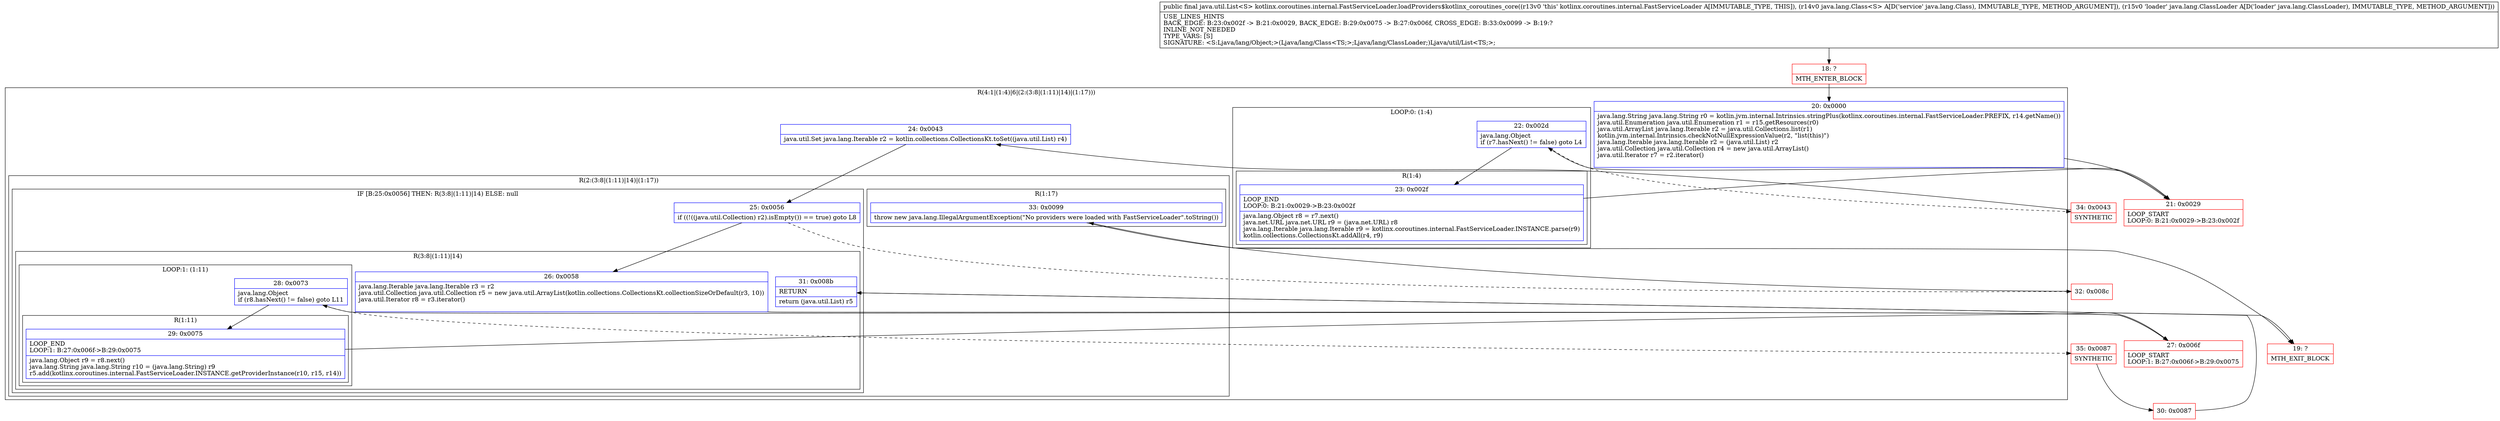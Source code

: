 digraph "CFG forkotlinx.coroutines.internal.FastServiceLoader.loadProviders$kotlinx_coroutines_core(Ljava\/lang\/Class;Ljava\/lang\/ClassLoader;)Ljava\/util\/List;" {
subgraph cluster_Region_5417886 {
label = "R(4:1|(1:4)|6|(2:(3:8|(1:11)|14)|(1:17)))";
node [shape=record,color=blue];
Node_20 [shape=record,label="{20\:\ 0x0000|java.lang.String java.lang.String r0 = kotlin.jvm.internal.Intrinsics.stringPlus(kotlinx.coroutines.internal.FastServiceLoader.PREFIX, r14.getName())\ljava.util.Enumeration java.util.Enumeration r1 = r15.getResources(r0)\ljava.util.ArrayList java.lang.Iterable r2 = java.util.Collections.list(r1)\lkotlin.jvm.internal.Intrinsics.checkNotNullExpressionValue(r2, \"list(this)\")\ljava.lang.Iterable java.lang.Iterable r2 = (java.util.List) r2\ljava.util.Collection java.util.Collection r4 = new java.util.ArrayList()\ljava.util.Iterator r7 = r2.iterator()\l\l}"];
subgraph cluster_LoopRegion_917661477 {
label = "LOOP:0: (1:4)";
node [shape=record,color=blue];
Node_22 [shape=record,label="{22\:\ 0x002d|java.lang.Object \lif (r7.hasNext() != false) goto L4\l}"];
subgraph cluster_Region_2046058469 {
label = "R(1:4)";
node [shape=record,color=blue];
Node_23 [shape=record,label="{23\:\ 0x002f|LOOP_END\lLOOP:0: B:21:0x0029\-\>B:23:0x002f\l|java.lang.Object r8 = r7.next()\ljava.net.URL java.net.URL r9 = (java.net.URL) r8\ljava.lang.Iterable java.lang.Iterable r9 = kotlinx.coroutines.internal.FastServiceLoader.INSTANCE.parse(r9)\lkotlin.collections.CollectionsKt.addAll(r4, r9)\l}"];
}
}
Node_24 [shape=record,label="{24\:\ 0x0043|java.util.Set java.lang.Iterable r2 = kotlin.collections.CollectionsKt.toSet((java.util.List) r4)\l}"];
subgraph cluster_Region_1770719271 {
label = "R(2:(3:8|(1:11)|14)|(1:17))";
node [shape=record,color=blue];
subgraph cluster_IfRegion_585761934 {
label = "IF [B:25:0x0056] THEN: R(3:8|(1:11)|14) ELSE: null";
node [shape=record,color=blue];
Node_25 [shape=record,label="{25\:\ 0x0056|if ((!((java.util.Collection) r2).isEmpty()) == true) goto L8\l}"];
subgraph cluster_Region_548550288 {
label = "R(3:8|(1:11)|14)";
node [shape=record,color=blue];
Node_26 [shape=record,label="{26\:\ 0x0058|java.lang.Iterable java.lang.Iterable r3 = r2\ljava.util.Collection java.util.Collection r5 = new java.util.ArrayList(kotlin.collections.CollectionsKt.collectionSizeOrDefault(r3, 10))\ljava.util.Iterator r8 = r3.iterator()\l\l}"];
subgraph cluster_LoopRegion_540237227 {
label = "LOOP:1: (1:11)";
node [shape=record,color=blue];
Node_28 [shape=record,label="{28\:\ 0x0073|java.lang.Object \lif (r8.hasNext() != false) goto L11\l}"];
subgraph cluster_Region_891909955 {
label = "R(1:11)";
node [shape=record,color=blue];
Node_29 [shape=record,label="{29\:\ 0x0075|LOOP_END\lLOOP:1: B:27:0x006f\-\>B:29:0x0075\l|java.lang.Object r9 = r8.next()\ljava.lang.String java.lang.String r10 = (java.lang.String) r9\lr5.add(kotlinx.coroutines.internal.FastServiceLoader.INSTANCE.getProviderInstance(r10, r15, r14))\l}"];
}
}
Node_31 [shape=record,label="{31\:\ 0x008b|RETURN\l|return (java.util.List) r5\l}"];
}
}
subgraph cluster_Region_1529149005 {
label = "R(1:17)";
node [shape=record,color=blue];
Node_33 [shape=record,label="{33\:\ 0x0099|throw new java.lang.IllegalArgumentException(\"No providers were loaded with FastServiceLoader\".toString())\l}"];
}
}
}
Node_18 [shape=record,color=red,label="{18\:\ ?|MTH_ENTER_BLOCK\l}"];
Node_21 [shape=record,color=red,label="{21\:\ 0x0029|LOOP_START\lLOOP:0: B:21:0x0029\-\>B:23:0x002f\l}"];
Node_34 [shape=record,color=red,label="{34\:\ 0x0043|SYNTHETIC\l}"];
Node_27 [shape=record,color=red,label="{27\:\ 0x006f|LOOP_START\lLOOP:1: B:27:0x006f\-\>B:29:0x0075\l}"];
Node_35 [shape=record,color=red,label="{35\:\ 0x0087|SYNTHETIC\l}"];
Node_30 [shape=record,color=red,label="{30\:\ 0x0087}"];
Node_19 [shape=record,color=red,label="{19\:\ ?|MTH_EXIT_BLOCK\l}"];
Node_32 [shape=record,color=red,label="{32\:\ 0x008c}"];
MethodNode[shape=record,label="{public final java.util.List\<S\> kotlinx.coroutines.internal.FastServiceLoader.loadProviders$kotlinx_coroutines_core((r13v0 'this' kotlinx.coroutines.internal.FastServiceLoader A[IMMUTABLE_TYPE, THIS]), (r14v0 java.lang.Class\<S\> A[D('service' java.lang.Class), IMMUTABLE_TYPE, METHOD_ARGUMENT]), (r15v0 'loader' java.lang.ClassLoader A[D('loader' java.lang.ClassLoader), IMMUTABLE_TYPE, METHOD_ARGUMENT]))  | USE_LINES_HINTS\lBACK_EDGE: B:23:0x002f \-\> B:21:0x0029, BACK_EDGE: B:29:0x0075 \-\> B:27:0x006f, CROSS_EDGE: B:33:0x0099 \-\> B:19:?\lINLINE_NOT_NEEDED\lTYPE_VARS: [S]\lSIGNATURE: \<S:Ljava\/lang\/Object;\>(Ljava\/lang\/Class\<TS;\>;Ljava\/lang\/ClassLoader;)Ljava\/util\/List\<TS;\>;\l}"];
MethodNode -> Node_18;Node_20 -> Node_21;
Node_22 -> Node_23;
Node_22 -> Node_34[style=dashed];
Node_23 -> Node_21;
Node_24 -> Node_25;
Node_25 -> Node_26;
Node_25 -> Node_32[style=dashed];
Node_26 -> Node_27;
Node_28 -> Node_29;
Node_28 -> Node_35[style=dashed];
Node_29 -> Node_27;
Node_31 -> Node_19;
Node_33 -> Node_19;
Node_18 -> Node_20;
Node_21 -> Node_22;
Node_34 -> Node_24;
Node_27 -> Node_28;
Node_35 -> Node_30;
Node_30 -> Node_31;
Node_32 -> Node_33;
}

